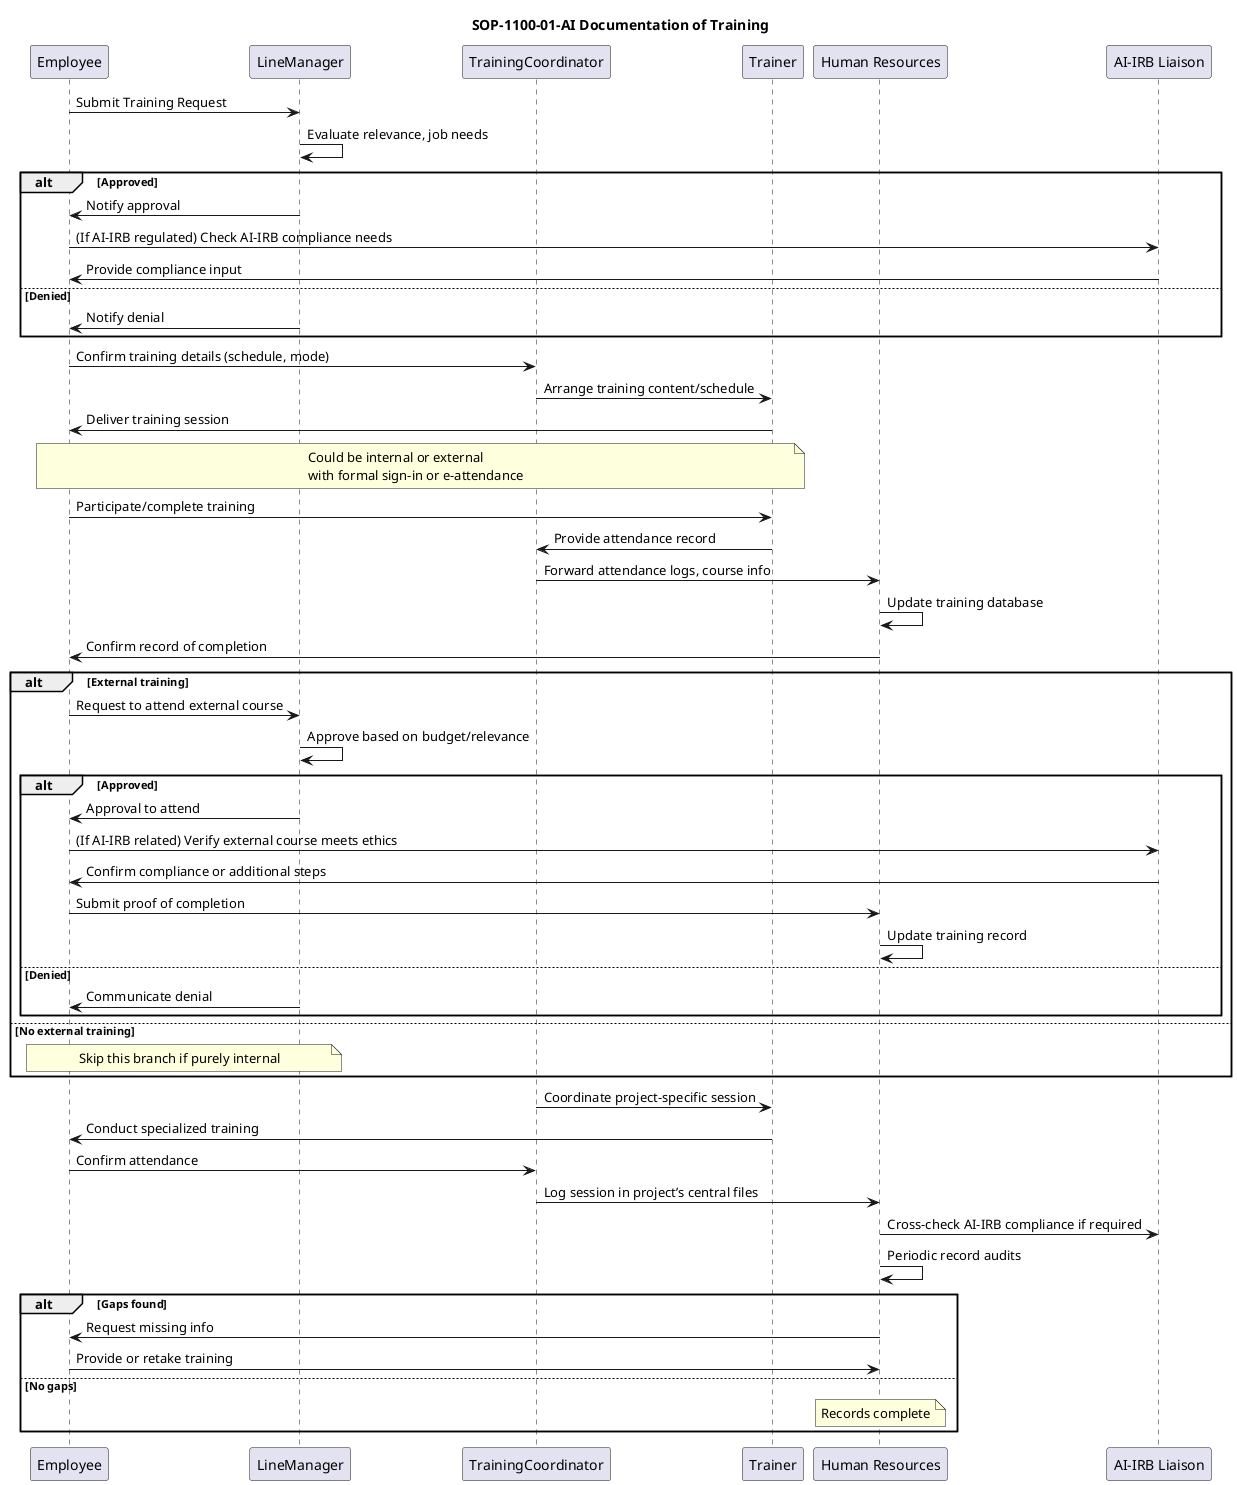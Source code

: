@startuml
title SOP-1100-01-AI Documentation of Training

' Define participants
participant "Employee" as E
participant "LineManager" as M
participant "TrainingCoordinator" as TC
participant "Trainer" as TR
participant "Human Resources" as HR
participant "AI-IRB Liaison" as IRB

' 1. Employee requests training (internal or external)
E -> M: Submit Training Request

' 2. Manager reviews request
M -> M: Evaluate relevance, job needs
alt Approved
  M -> E: Notify approval
  E -> IRB: (If AI-IRB regulated) Check AI-IRB compliance needs
  IRB -> E: Provide compliance input
else Denied
  M -> E: Notify denial
end

' 3. If Approved, proceed with training logistics
E -> TC: Confirm training details (schedule, mode)
TC -> TR: Arrange training content/schedule

' 4. Conduct training session
TR -> E: Deliver training session
note over TR,E
  Could be internal or external
  with formal sign-in or e-attendance
end note
E -> TR: Participate/complete training
TR -> TC: Provide attendance record

' 5. Documentation
TC -> HR: Forward attendance logs, course info
HR -> HR: Update training database
HR -> E: Confirm record of completion

' 6. External training scenario
alt External training
  E -> M: Request to attend external course
  M -> M: Approve based on budget/relevance
  alt Approved
    M -> E: Approval to attend
    E -> IRB: (If AI-IRB related) Verify external course meets ethics
    IRB -> E: Confirm compliance or additional steps
    E -> HR: Submit proof of completion
    HR -> HR: Update training record
  else Denied
    M -> E: Communicate denial
  end
else No external training
  note over M,E
    Skip this branch if purely internal
  end note
end

' 7. Project-specific training
TC -> TR: Coordinate project-specific session
TR -> E: Conduct specialized training
E -> TC: Confirm attendance
TC -> HR: Log session in project’s central files
HR -> IRB: Cross-check AI-IRB compliance if required

' 8. Audit & Continuous Improvement
HR -> HR: Periodic record audits
alt Gaps found
  HR -> E: Request missing info
  E -> HR: Provide or retake training
else No gaps
  note over HR
    Records complete
  end note
end

@enduml
